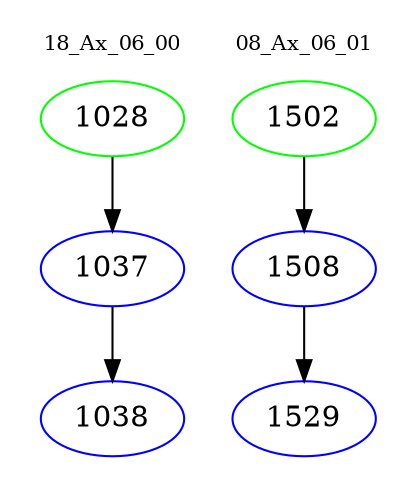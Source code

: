 digraph{
subgraph cluster_0 {
color = white
label = "18_Ax_06_00";
fontsize=10;
T0_1028 [label="1028", color="green"]
T0_1028 -> T0_1037 [color="black"]
T0_1037 [label="1037", color="blue"]
T0_1037 -> T0_1038 [color="black"]
T0_1038 [label="1038", color="blue"]
}
subgraph cluster_1 {
color = white
label = "08_Ax_06_01";
fontsize=10;
T1_1502 [label="1502", color="green"]
T1_1502 -> T1_1508 [color="black"]
T1_1508 [label="1508", color="blue"]
T1_1508 -> T1_1529 [color="black"]
T1_1529 [label="1529", color="blue"]
}
}
